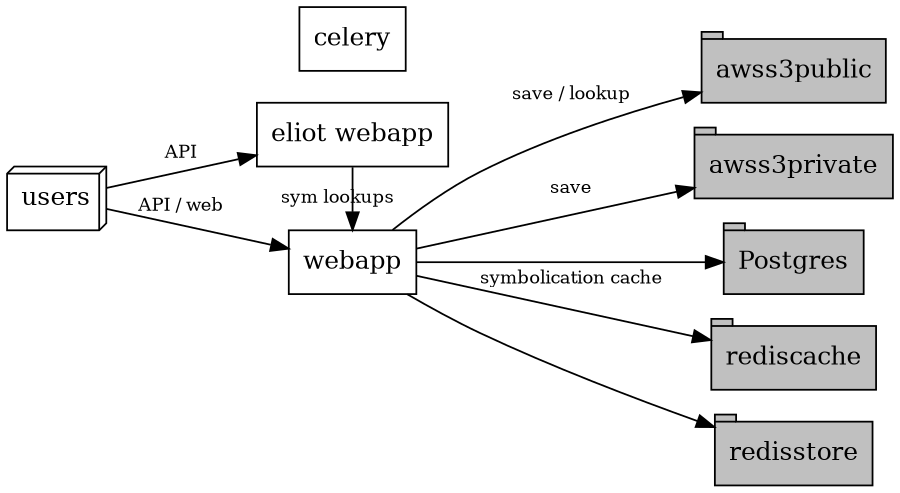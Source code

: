 /*
  Tecken architecture diagram.

  Uses "dot" from graphviz suite to compile.

  After editing this, run from the parent directory:

      make graphviz

  to update images in ../images/.
*/
digraph G {
  size="6,8";
  rankdir=LR;
  splines=lines;

  subgraph apps {
    rank=same;

    webapp [shape=rect, label="webapp"];
    eliotwebapp [shape=rect, label="eliot webapp"];
    celeryworker [shape=rect, label="celery"];
  }

  subgraph stores {
    rank=sink;

    awss3public [shape=tab, labe="AWS S3 (public)", style=filled, fillcolor=gray];
    awss3private [shape=tab, labe="AWS S3 (private)", style=filled, fillcolor=gray];
    postgres [shape=tab, label="Postgres", style=filled, fillcolor=gray];
    rediscache [shape=tab, labe="Redis (cache)", style=filled, fillcolor=gray];
    redisstore [shape=tab, labe="Redis (store)", style=filled, fillcolor=gray];
  }

  webapp -> postgres;
  webapp -> rediscache [label="symbolication cache", fontsize=10];
  webapp -> redisstore;
  webapp -> awss3public [label="save / lookup", fontsize=10];
  webapp -> awss3private [label="save", fontsize=10];

  eliotwebapp -> webapp [label="sym lookups", weight=4, fontsize=10];

  client [shape=box3d, label="users"];
  client -> webapp [label="API / web", fontsize=10];
  client -> eliotwebapp [label="API", fontsize=10];

  { rank=source; client; }
}
